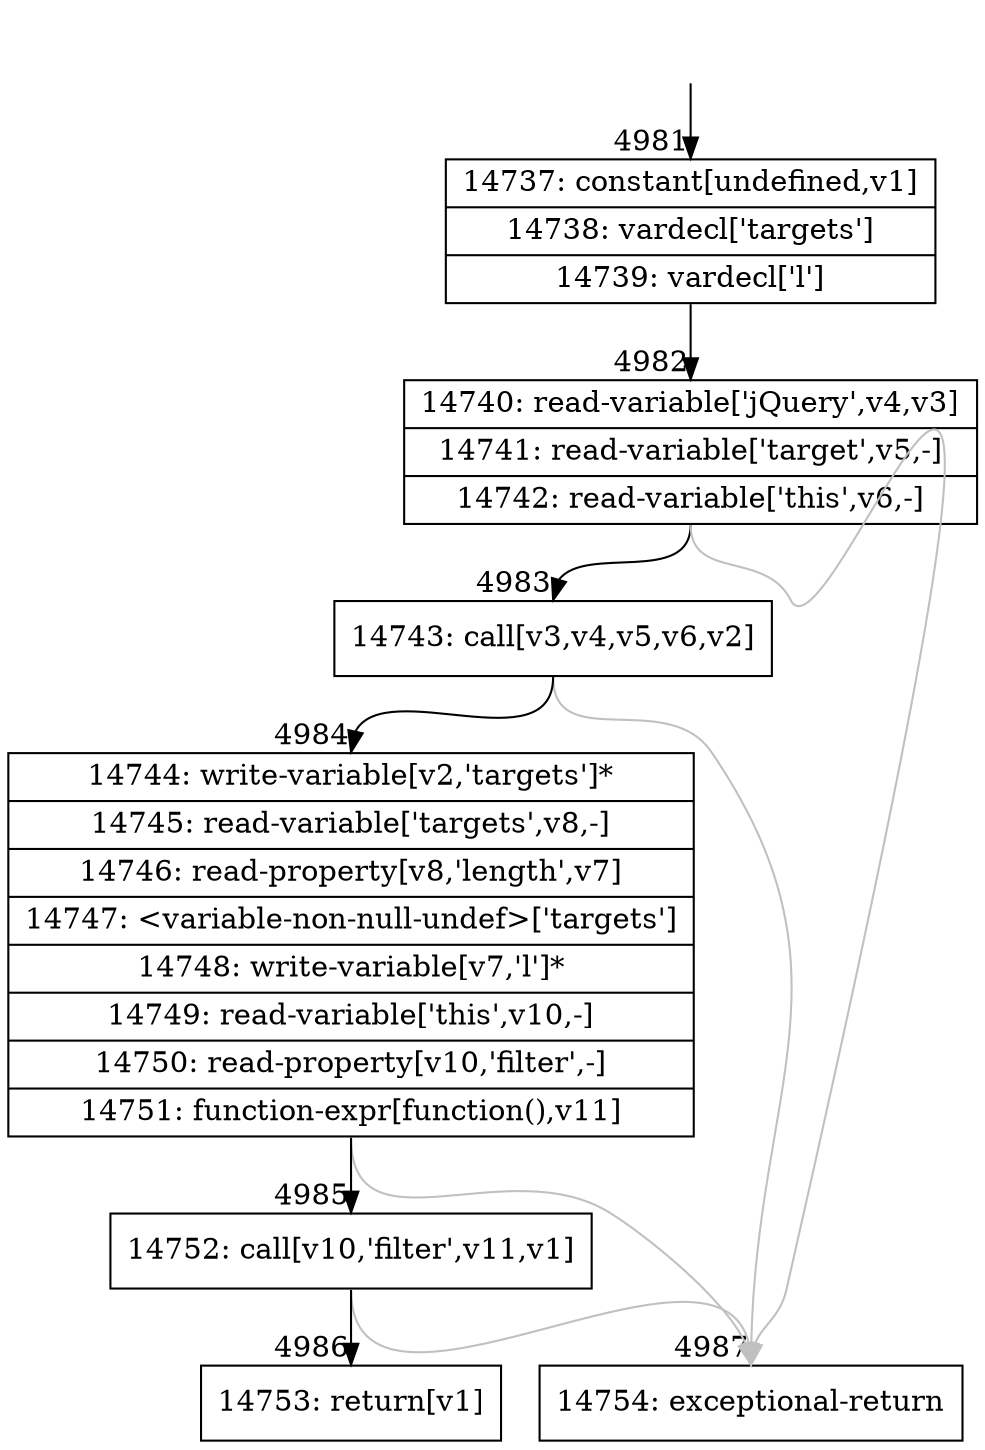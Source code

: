 digraph {
rankdir="TD"
BB_entry315[shape=none,label=""];
BB_entry315 -> BB4981 [tailport=s, headport=n, headlabel="    4981"]
BB4981 [shape=record label="{14737: constant[undefined,v1]|14738: vardecl['targets']|14739: vardecl['l']}" ] 
BB4981 -> BB4982 [tailport=s, headport=n, headlabel="      4982"]
BB4982 [shape=record label="{14740: read-variable['jQuery',v4,v3]|14741: read-variable['target',v5,-]|14742: read-variable['this',v6,-]}" ] 
BB4982 -> BB4983 [tailport=s, headport=n, headlabel="      4983"]
BB4982 -> BB4987 [tailport=s, headport=n, color=gray, headlabel="      4987"]
BB4983 [shape=record label="{14743: call[v3,v4,v5,v6,v2]}" ] 
BB4983 -> BB4984 [tailport=s, headport=n, headlabel="      4984"]
BB4983 -> BB4987 [tailport=s, headport=n, color=gray]
BB4984 [shape=record label="{14744: write-variable[v2,'targets']*|14745: read-variable['targets',v8,-]|14746: read-property[v8,'length',v7]|14747: \<variable-non-null-undef\>['targets']|14748: write-variable[v7,'l']*|14749: read-variable['this',v10,-]|14750: read-property[v10,'filter',-]|14751: function-expr[function(),v11]}" ] 
BB4984 -> BB4985 [tailport=s, headport=n, headlabel="      4985"]
BB4984 -> BB4987 [tailport=s, headport=n, color=gray]
BB4985 [shape=record label="{14752: call[v10,'filter',v11,v1]}" ] 
BB4985 -> BB4986 [tailport=s, headport=n, headlabel="      4986"]
BB4985 -> BB4987 [tailport=s, headport=n, color=gray]
BB4986 [shape=record label="{14753: return[v1]}" ] 
BB4987 [shape=record label="{14754: exceptional-return}" ] 
}

